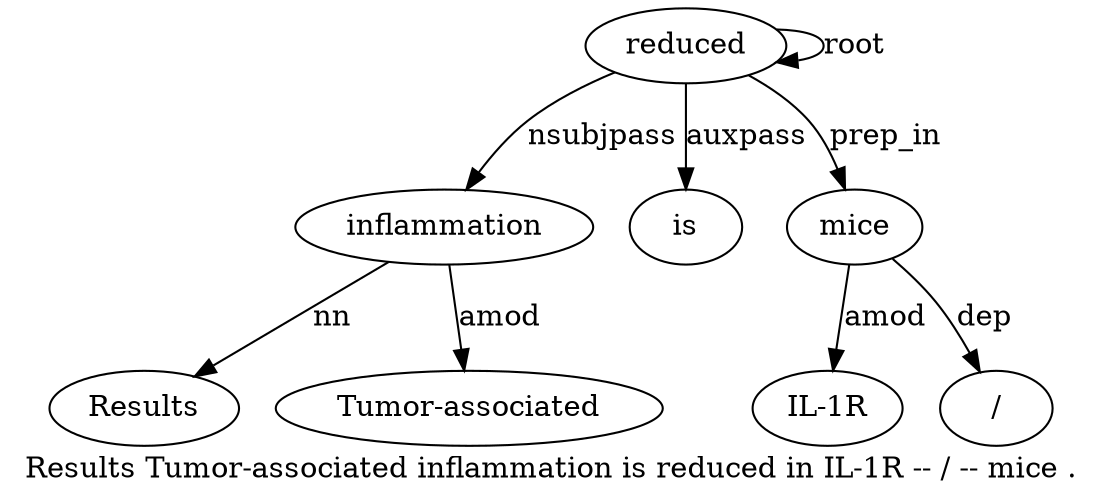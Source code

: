 digraph "Results Tumor-associated inflammation is reduced in IL-1R -- / -- mice ." {
label="Results Tumor-associated inflammation is reduced in IL-1R -- / -- mice .";
inflammation3 [style=filled, fillcolor=white, label=inflammation];
Results1 [style=filled, fillcolor=white, label=Results];
inflammation3 -> Results1  [label=nn];
"Tumor-associated2" [style=filled, fillcolor=white, label="Tumor-associated"];
inflammation3 -> "Tumor-associated2"  [label=amod];
reduced5 [style=filled, fillcolor=white, label=reduced];
reduced5 -> inflammation3  [label=nsubjpass];
is4 [style=filled, fillcolor=white, label=is];
reduced5 -> is4  [label=auxpass];
reduced5 -> reduced5  [label=root];
mice11 [style=filled, fillcolor=white, label=mice];
"IL-1R7" [style=filled, fillcolor=white, label="IL-1R"];
mice11 -> "IL-1R7"  [label=amod];
"/9" [style=filled, fillcolor=white, label="/"];
mice11 -> "/9"  [label=dep];
reduced5 -> mice11  [label=prep_in];
}
